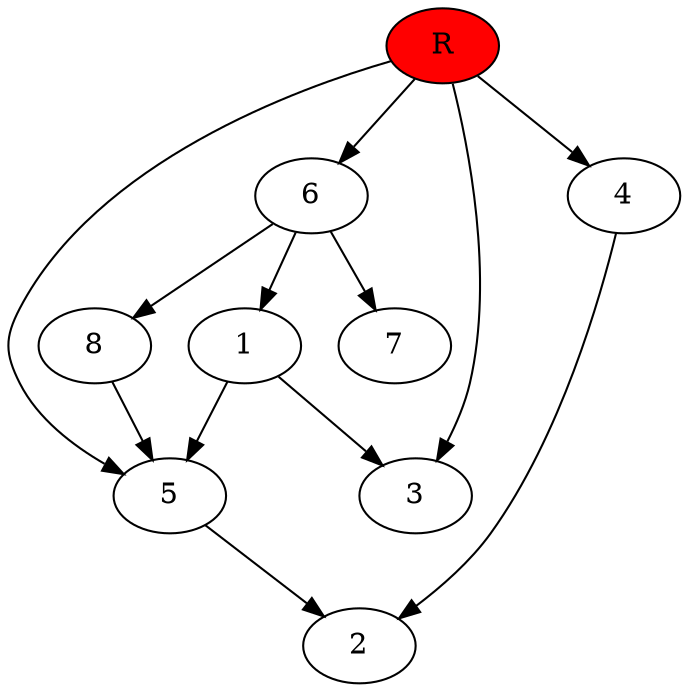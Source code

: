 digraph prb42479 {
	1
	2
	3
	4
	5
	6
	7
	8
	R [fillcolor="#ff0000" style=filled]
	1 -> 3
	1 -> 5
	4 -> 2
	5 -> 2
	6 -> 1
	6 -> 7
	6 -> 8
	8 -> 5
	R -> 3
	R -> 4
	R -> 5
	R -> 6
}
